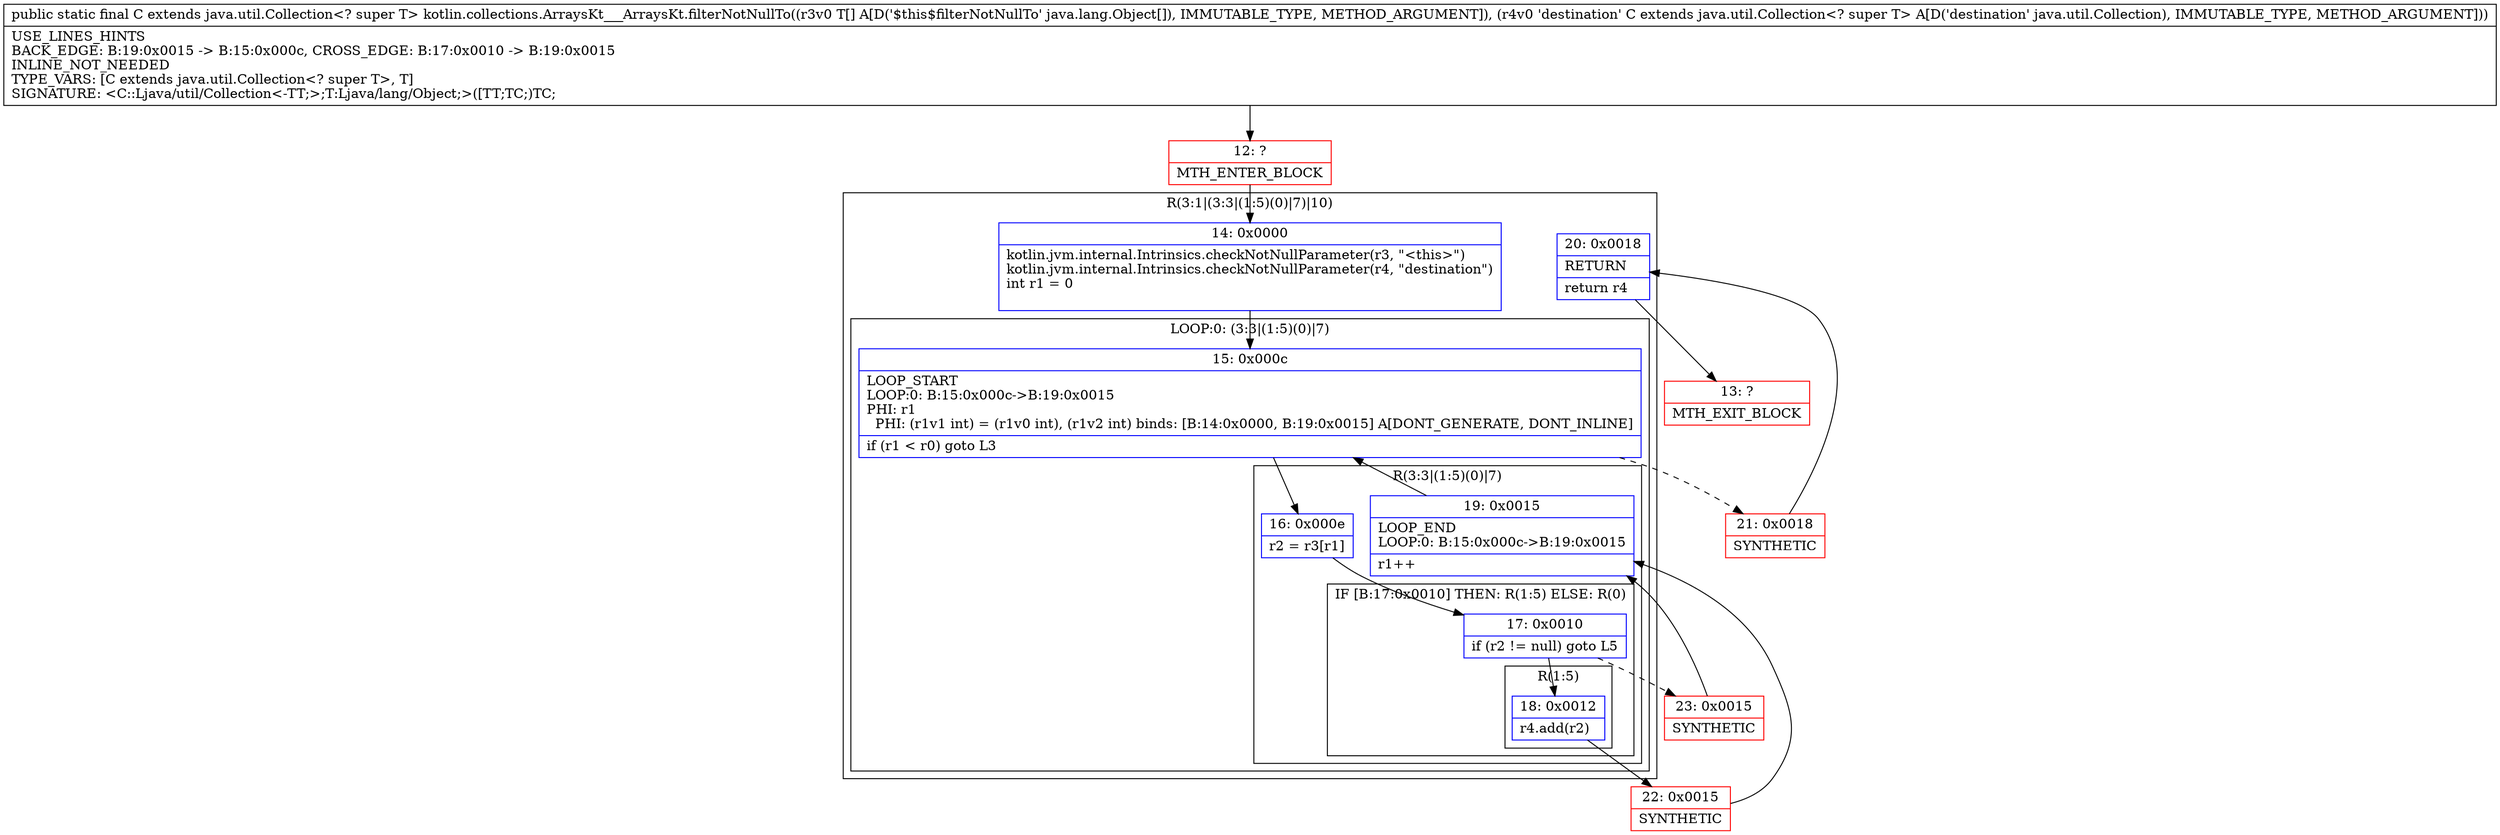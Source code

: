 digraph "CFG forkotlin.collections.ArraysKt___ArraysKt.filterNotNullTo([Ljava\/lang\/Object;Ljava\/util\/Collection;)Ljava\/util\/Collection;" {
subgraph cluster_Region_766120575 {
label = "R(3:1|(3:3|(1:5)(0)|7)|10)";
node [shape=record,color=blue];
Node_14 [shape=record,label="{14\:\ 0x0000|kotlin.jvm.internal.Intrinsics.checkNotNullParameter(r3, \"\<this\>\")\lkotlin.jvm.internal.Intrinsics.checkNotNullParameter(r4, \"destination\")\lint r1 = 0\l\l}"];
subgraph cluster_LoopRegion_1771844873 {
label = "LOOP:0: (3:3|(1:5)(0)|7)";
node [shape=record,color=blue];
Node_15 [shape=record,label="{15\:\ 0x000c|LOOP_START\lLOOP:0: B:15:0x000c\-\>B:19:0x0015\lPHI: r1 \l  PHI: (r1v1 int) = (r1v0 int), (r1v2 int) binds: [B:14:0x0000, B:19:0x0015] A[DONT_GENERATE, DONT_INLINE]\l|if (r1 \< r0) goto L3\l}"];
subgraph cluster_Region_1442092939 {
label = "R(3:3|(1:5)(0)|7)";
node [shape=record,color=blue];
Node_16 [shape=record,label="{16\:\ 0x000e|r2 = r3[r1]\l}"];
subgraph cluster_IfRegion_1407312021 {
label = "IF [B:17:0x0010] THEN: R(1:5) ELSE: R(0)";
node [shape=record,color=blue];
Node_17 [shape=record,label="{17\:\ 0x0010|if (r2 != null) goto L5\l}"];
subgraph cluster_Region_323041570 {
label = "R(1:5)";
node [shape=record,color=blue];
Node_18 [shape=record,label="{18\:\ 0x0012|r4.add(r2)\l}"];
}
subgraph cluster_Region_1367622391 {
label = "R(0)";
node [shape=record,color=blue];
}
}
Node_19 [shape=record,label="{19\:\ 0x0015|LOOP_END\lLOOP:0: B:15:0x000c\-\>B:19:0x0015\l|r1++\l}"];
}
}
Node_20 [shape=record,label="{20\:\ 0x0018|RETURN\l|return r4\l}"];
}
Node_12 [shape=record,color=red,label="{12\:\ ?|MTH_ENTER_BLOCK\l}"];
Node_22 [shape=record,color=red,label="{22\:\ 0x0015|SYNTHETIC\l}"];
Node_23 [shape=record,color=red,label="{23\:\ 0x0015|SYNTHETIC\l}"];
Node_21 [shape=record,color=red,label="{21\:\ 0x0018|SYNTHETIC\l}"];
Node_13 [shape=record,color=red,label="{13\:\ ?|MTH_EXIT_BLOCK\l}"];
MethodNode[shape=record,label="{public static final C extends java.util.Collection\<? super T\> kotlin.collections.ArraysKt___ArraysKt.filterNotNullTo((r3v0 T[] A[D('$this$filterNotNullTo' java.lang.Object[]), IMMUTABLE_TYPE, METHOD_ARGUMENT]), (r4v0 'destination' C extends java.util.Collection\<? super T\> A[D('destination' java.util.Collection), IMMUTABLE_TYPE, METHOD_ARGUMENT]))  | USE_LINES_HINTS\lBACK_EDGE: B:19:0x0015 \-\> B:15:0x000c, CROSS_EDGE: B:17:0x0010 \-\> B:19:0x0015\lINLINE_NOT_NEEDED\lTYPE_VARS: [C extends java.util.Collection\<? super T\>, T]\lSIGNATURE: \<C::Ljava\/util\/Collection\<\-TT;\>;T:Ljava\/lang\/Object;\>([TT;TC;)TC;\l}"];
MethodNode -> Node_12;Node_14 -> Node_15;
Node_15 -> Node_16;
Node_15 -> Node_21[style=dashed];
Node_16 -> Node_17;
Node_17 -> Node_18;
Node_17 -> Node_23[style=dashed];
Node_18 -> Node_22;
Node_19 -> Node_15;
Node_20 -> Node_13;
Node_12 -> Node_14;
Node_22 -> Node_19;
Node_23 -> Node_19;
Node_21 -> Node_20;
}

